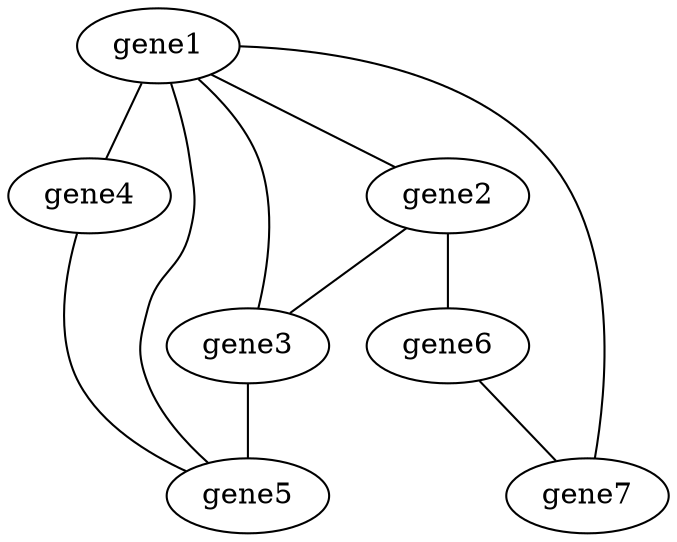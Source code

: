 strict graph "" {
gene1;
gene2;
gene3;
gene4;
gene5;
gene6;
gene7;
gene1 -- gene2 [weight="2"];
gene2 -- gene3 [weight="1"];
gene3 -- gene1 [weight="0.5"];
gene3 -- gene5 [weight="2"];
gene4 -- gene5 [weight="1"];
gene1 -- gene4 [weight="3"];
gene2 -- gene6 [weight="2"];
gene6 -- gene7 [weight="0.3"];
gene1 -- gene5 [weight="0.7"];
gene1 -- gene7 [weight="1"];
}
